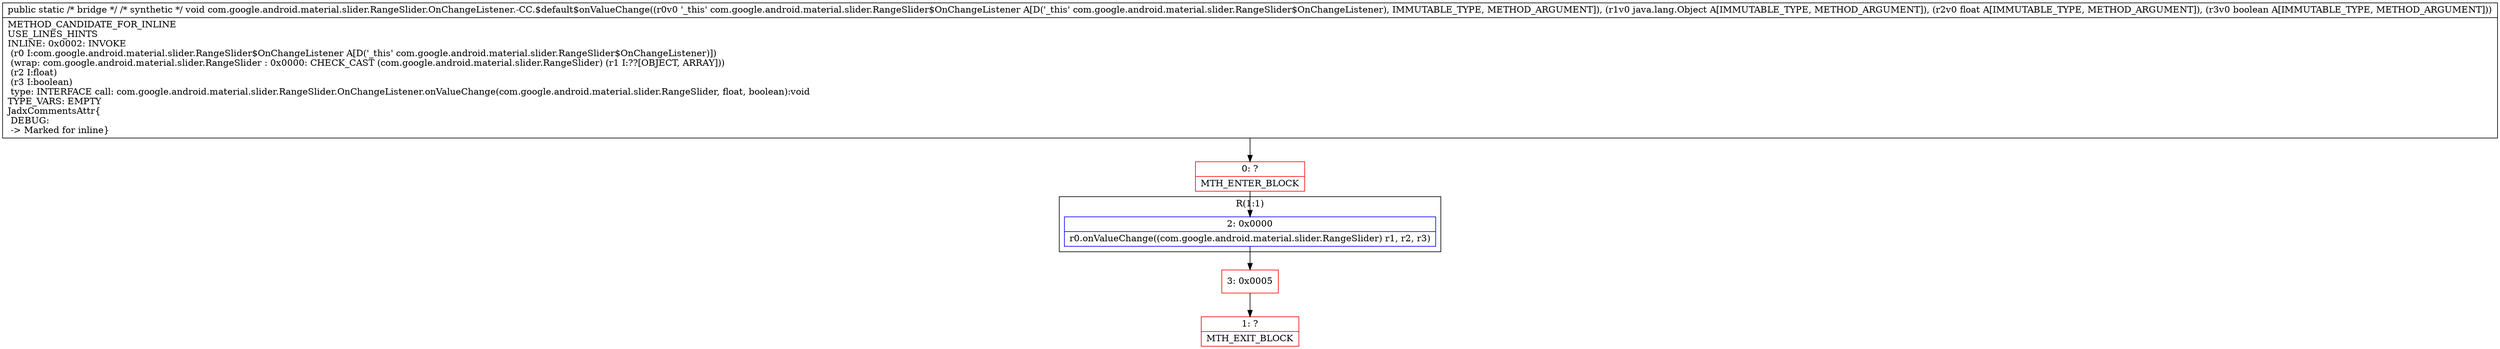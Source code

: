 digraph "CFG forcom.google.android.material.slider.RangeSlider.OnChangeListener.\-CC.$default$onValueChange(Lcom\/google\/android\/material\/slider\/RangeSlider$OnChangeListener;Ljava\/lang\/Object;FZ)V" {
subgraph cluster_Region_1829955690 {
label = "R(1:1)";
node [shape=record,color=blue];
Node_2 [shape=record,label="{2\:\ 0x0000|r0.onValueChange((com.google.android.material.slider.RangeSlider) r1, r2, r3)\l}"];
}
Node_0 [shape=record,color=red,label="{0\:\ ?|MTH_ENTER_BLOCK\l}"];
Node_3 [shape=record,color=red,label="{3\:\ 0x0005}"];
Node_1 [shape=record,color=red,label="{1\:\ ?|MTH_EXIT_BLOCK\l}"];
MethodNode[shape=record,label="{public static \/* bridge *\/ \/* synthetic *\/ void com.google.android.material.slider.RangeSlider.OnChangeListener.\-CC.$default$onValueChange((r0v0 '_this' com.google.android.material.slider.RangeSlider$OnChangeListener A[D('_this' com.google.android.material.slider.RangeSlider$OnChangeListener), IMMUTABLE_TYPE, METHOD_ARGUMENT]), (r1v0 java.lang.Object A[IMMUTABLE_TYPE, METHOD_ARGUMENT]), (r2v0 float A[IMMUTABLE_TYPE, METHOD_ARGUMENT]), (r3v0 boolean A[IMMUTABLE_TYPE, METHOD_ARGUMENT]))  | METHOD_CANDIDATE_FOR_INLINE\lUSE_LINES_HINTS\lINLINE: 0x0002: INVOKE  \l  (r0 I:com.google.android.material.slider.RangeSlider$OnChangeListener A[D('_this' com.google.android.material.slider.RangeSlider$OnChangeListener)])\l  (wrap: com.google.android.material.slider.RangeSlider : 0x0000: CHECK_CAST (com.google.android.material.slider.RangeSlider) (r1 I:??[OBJECT, ARRAY]))\l  (r2 I:float)\l  (r3 I:boolean)\l type: INTERFACE call: com.google.android.material.slider.RangeSlider.OnChangeListener.onValueChange(com.google.android.material.slider.RangeSlider, float, boolean):void\lTYPE_VARS: EMPTY\lJadxCommentsAttr\{\l DEBUG: \l \-\> Marked for inline\}\l}"];
MethodNode -> Node_0;Node_2 -> Node_3;
Node_0 -> Node_2;
Node_3 -> Node_1;
}

